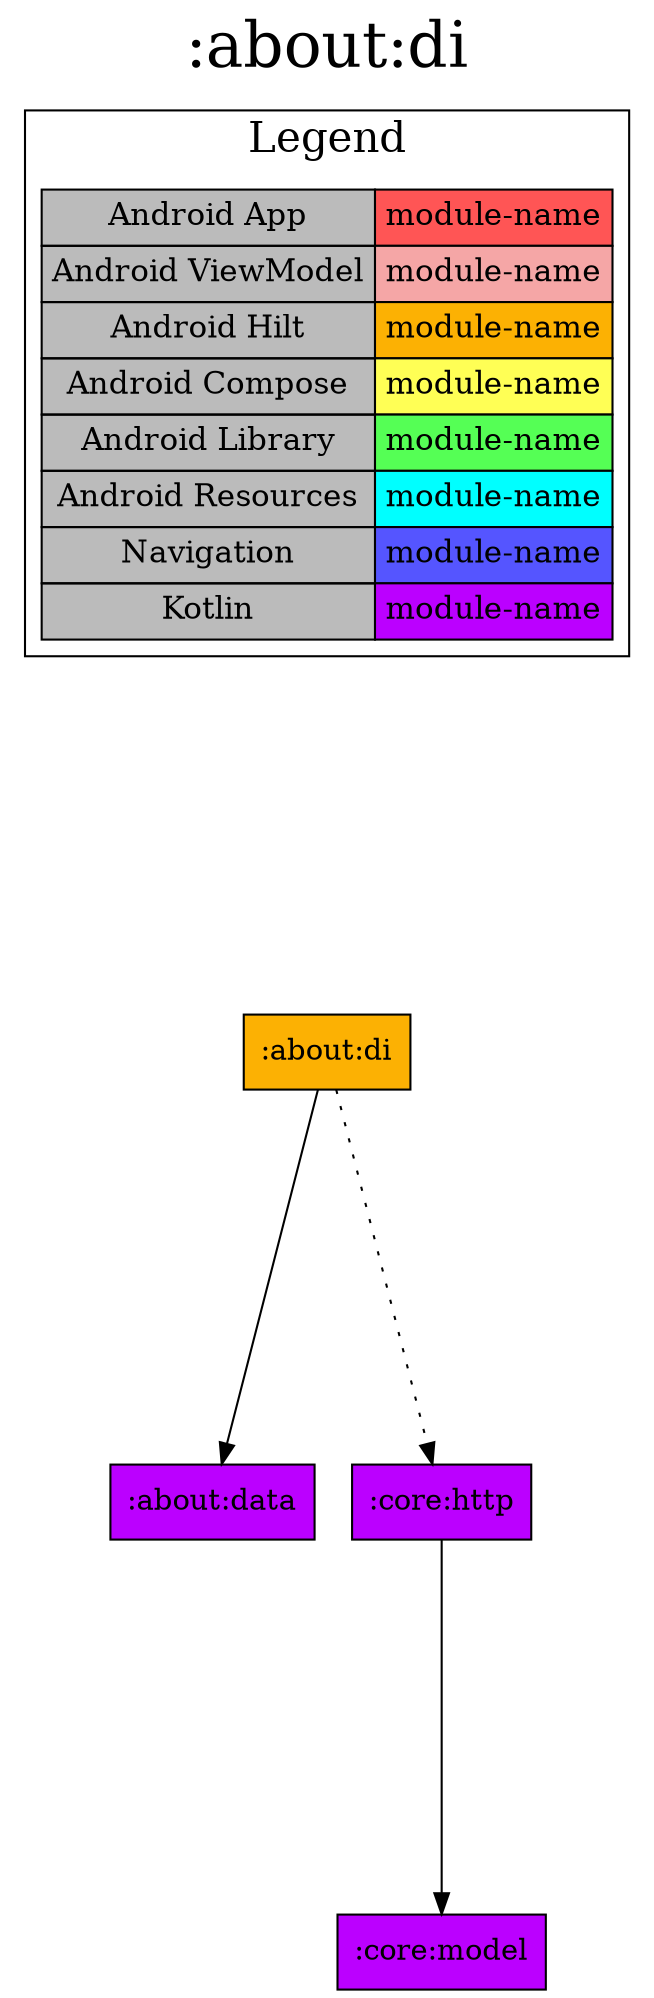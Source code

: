 digraph {
edge ["dir"="forward"]
graph ["dpi"="100","label"=":about:di","labelloc"="t","fontsize"="30","ranksep"="2.5","rankdir"="TB"]
node ["style"="filled"]
":about:di" ["shape"="box","fillcolor"="#FCB103"]
":about:data" ["fillcolor"="#BB00FF","shape"="box"]
":core:http" ["fillcolor"="#BB00FF","shape"="box"]
":core:model" ["fillcolor"="#BB00FF","shape"="box"]
{
edge ["dir"="none"]
graph ["rank"="same"]
":about:di"
}
":about:di" -> ":about:data"
":about:di" -> ":core:http" ["style"="dotted"]
":core:http" -> ":core:model"
subgraph "cluster_legend" {
edge ["dir"="none"]
graph ["label"="Legend","fontsize"="20"]
"Legend" ["style"="filled","fillcolor"="#bbbbbb","shape"="none","margin"="0","fontsize"="15","label"=<
<TABLE BORDER="0" CELLBORDER="1" CELLSPACING="0" CELLPADDING="4">
<TR><TD>Android App</TD><TD BGCOLOR="#FF5555">module-name</TD></TR>
<TR><TD>Android ViewModel</TD><TD BGCOLOR="#F5A6A6">module-name</TD></TR>
<TR><TD>Android Hilt</TD><TD BGCOLOR="#FCB103">module-name</TD></TR>
<TR><TD>Android Compose</TD><TD BGCOLOR="#FFFF55">module-name</TD></TR>
<TR><TD>Android Library</TD><TD BGCOLOR="#55FF55">module-name</TD></TR>
<TR><TD>Android Resources</TD><TD BGCOLOR="#00FFFF">module-name</TD></TR>
<TR><TD>Navigation</TD><TD BGCOLOR="#5555FF">module-name</TD></TR>
<TR><TD>Kotlin</TD><TD BGCOLOR="#BB00FF">module-name</TD></TR>
</TABLE>
>]
} -> ":about:di" ["style"="invis"]
}